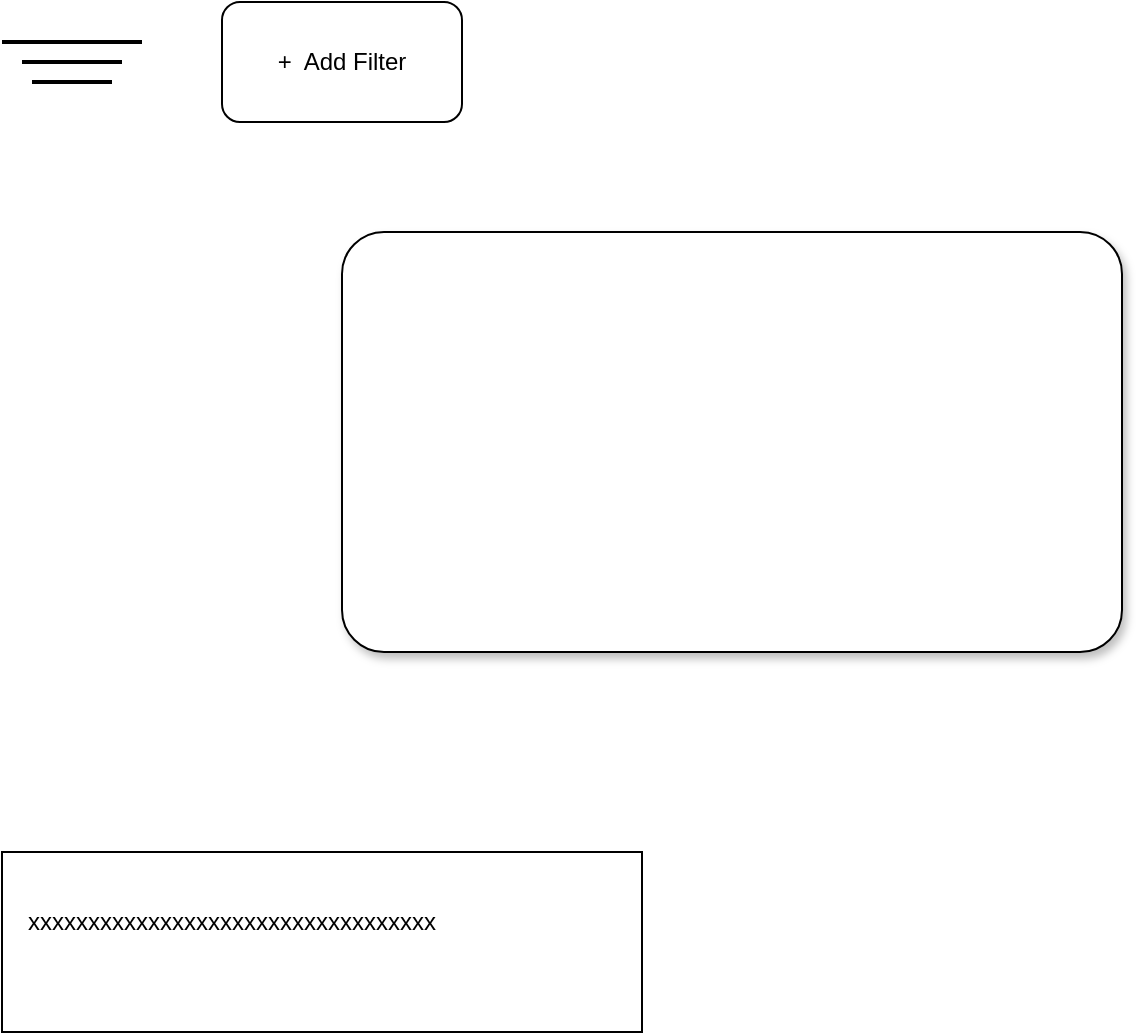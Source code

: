 <mxfile version="17.1.4" type="github">
  <diagram id="vIyuVXFn4PjPEM2gkq0P" name="Page-1">
    <mxGraphModel dx="1422" dy="754" grid="1" gridSize="10" guides="1" tooltips="1" connect="1" arrows="1" fold="1" page="1" pageScale="1" pageWidth="827" pageHeight="1169" math="0" shadow="0">
      <root>
        <mxCell id="0" />
        <mxCell id="1" parent="0" />
        <mxCell id="vr1q-ZdZD_oYZHNM6nkK-5" value="" style="group" vertex="1" connectable="0" parent="1">
          <mxGeometry x="70" y="520" width="320" height="90" as="geometry" />
        </mxCell>
        <mxCell id="vr1q-ZdZD_oYZHNM6nkK-1" value="" style="rounded=0;whiteSpace=wrap;html=1;fillColor=none;" vertex="1" parent="vr1q-ZdZD_oYZHNM6nkK-5">
          <mxGeometry width="320" height="90" as="geometry" />
        </mxCell>
        <mxCell id="vr1q-ZdZD_oYZHNM6nkK-3" value="xxxxxxxxxxxxxxxxxxxxxxxxxxxxxxxxxx" style="text;html=1;strokeColor=none;fillColor=none;align=center;verticalAlign=middle;whiteSpace=wrap;rounded=0;" vertex="1" parent="vr1q-ZdZD_oYZHNM6nkK-5">
          <mxGeometry x="30" y="20" width="170" height="30" as="geometry" />
        </mxCell>
        <mxCell id="vr1q-ZdZD_oYZHNM6nkK-2" value="" style="rounded=1;whiteSpace=wrap;html=1;fillColor=#FFFFFF;strokeColor=#000000;shadow=1;sketch=0;arcSize=10;" vertex="1" parent="1">
          <mxGeometry x="240" y="210" width="390" height="210" as="geometry" />
        </mxCell>
        <mxCell id="vr1q-ZdZD_oYZHNM6nkK-9" value="" style="group" vertex="1" connectable="0" parent="1">
          <mxGeometry x="70" y="110" width="70" height="30" as="geometry" />
        </mxCell>
        <mxCell id="vr1q-ZdZD_oYZHNM6nkK-6" value="" style="line;strokeWidth=2;html=1;rounded=1;shadow=0;sketch=0;fillColor=#FFFFFF;" vertex="1" parent="vr1q-ZdZD_oYZHNM6nkK-9">
          <mxGeometry width="70" height="10" as="geometry" />
        </mxCell>
        <mxCell id="vr1q-ZdZD_oYZHNM6nkK-7" value="" style="line;strokeWidth=2;html=1;rounded=1;shadow=0;sketch=0;fillColor=#FFFFFF;verticalAlign=bottom;" vertex="1" parent="vr1q-ZdZD_oYZHNM6nkK-9">
          <mxGeometry x="10" y="10" width="50" height="10" as="geometry" />
        </mxCell>
        <mxCell id="vr1q-ZdZD_oYZHNM6nkK-8" value="" style="line;strokeWidth=2;html=1;rounded=1;shadow=0;sketch=0;fillColor=#FFFFFF;" vertex="1" parent="vr1q-ZdZD_oYZHNM6nkK-9">
          <mxGeometry x="15" y="20" width="40" height="10" as="geometry" />
        </mxCell>
        <mxCell id="vr1q-ZdZD_oYZHNM6nkK-12" value="+&amp;nbsp; Add Filter" style="rounded=1;whiteSpace=wrap;html=1;shadow=0;sketch=0;strokeColor=#000000;fillColor=#FFFFFF;" vertex="1" parent="1">
          <mxGeometry x="180" y="95" width="120" height="60" as="geometry" />
        </mxCell>
      </root>
    </mxGraphModel>
  </diagram>
</mxfile>
